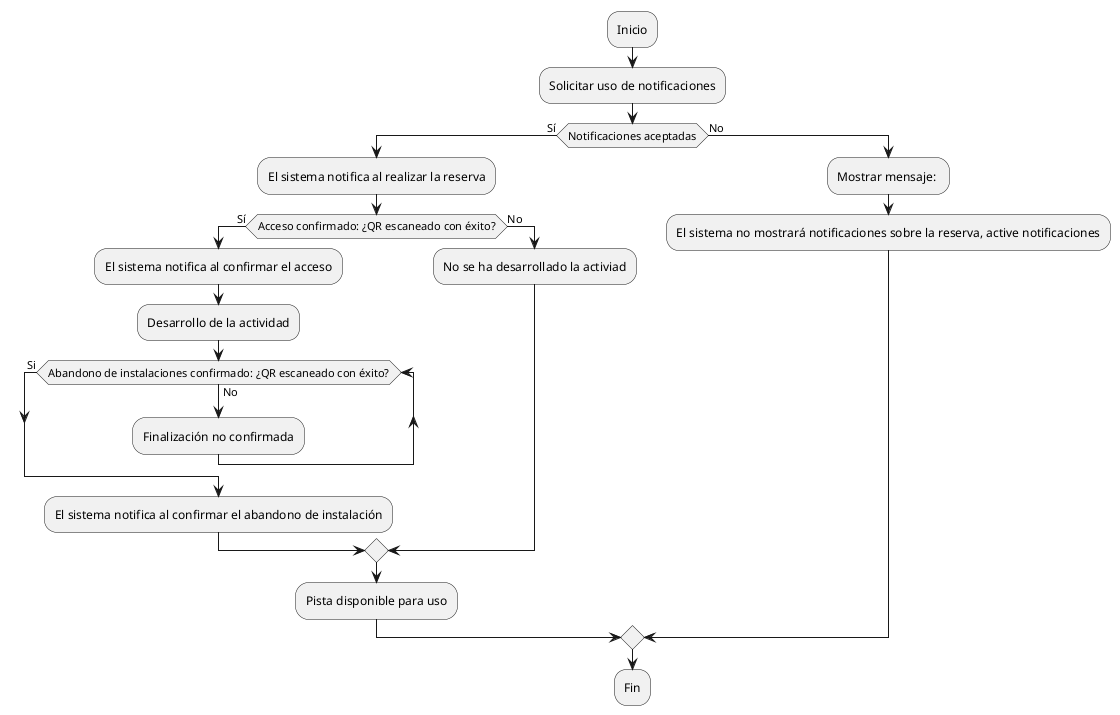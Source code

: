 @startuml

:Inicio;
:Solicitar uso de notificaciones;
  if (Notificaciones aceptadas) then (Sí)
    :El sistema notifica al realizar la reserva;
    if (Acceso confirmado: ¿QR escaneado con éxito?) then (Sí)
      :El sistema notifica al confirmar el acceso;
      :Desarrollo de la actividad;
      while (Abandono de instalaciones confirmado: ¿QR escaneado con éxito?) is (No)
      :Finalización no confirmada;
      endwhile (Si)
        :El sistema notifica al confirmar el abandono de instalación;
    else (No)
      :No se ha desarrollado la activiad;
    endif
    :Pista disponible para uso;
  
  else (No)
    :Mostrar mensaje: ;
    :El sistema no mostrará notificaciones sobre la reserva, active notificaciones; 
  endif
  
:Fin;

@enduml